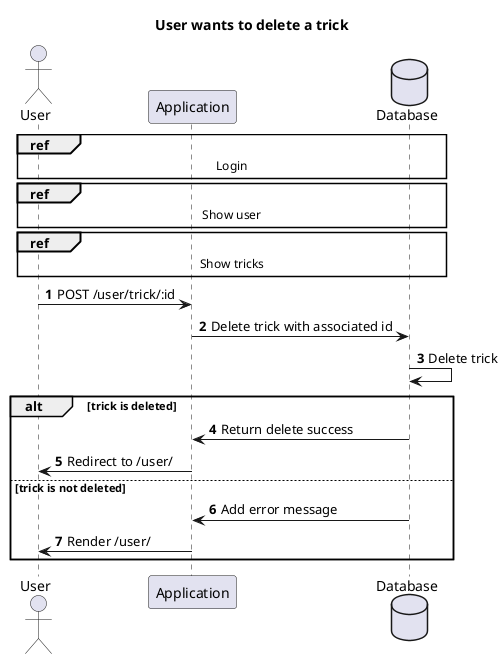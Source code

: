 @startuml
autonumber
title       User wants to delete a trick
actor       User
participant Application
database    Database

ref over User, Application, Database: Login
ref over User, Application, Database: Show user
ref over User, Application, Database: Show tricks

User -> Application: POST /user/trick/:id
Application -> Database: Delete trick with associated id
Database -> Database: Delete trick
alt trick is deleted
    Database -> Application: Return delete success
    Application -> User: Redirect to /user/
else trick is not deleted
    Database -> Application: Add error message
    Application -> User: Render /user/
end

@enduml
